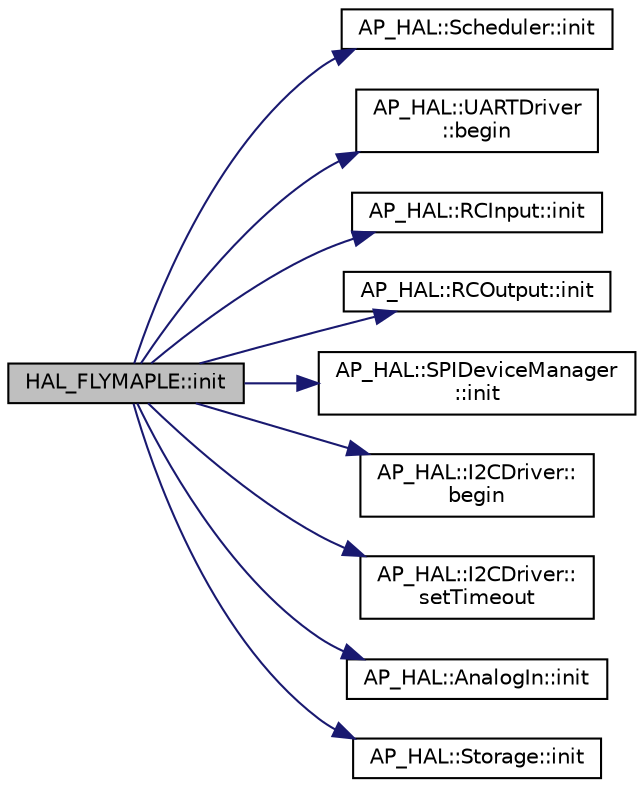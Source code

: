 digraph "HAL_FLYMAPLE::init"
{
 // INTERACTIVE_SVG=YES
  edge [fontname="Helvetica",fontsize="10",labelfontname="Helvetica",labelfontsize="10"];
  node [fontname="Helvetica",fontsize="10",shape=record];
  rankdir="LR";
  Node1 [label="HAL_FLYMAPLE::init",height=0.2,width=0.4,color="black", fillcolor="grey75", style="filled" fontcolor="black"];
  Node1 -> Node2 [color="midnightblue",fontsize="10",style="solid",fontname="Helvetica"];
  Node2 [label="AP_HAL::Scheduler::init",height=0.2,width=0.4,color="black", fillcolor="white", style="filled",URL="$classAP__HAL_1_1Scheduler.html#a73404760256b0274f21958e334bb3f41"];
  Node1 -> Node3 [color="midnightblue",fontsize="10",style="solid",fontname="Helvetica"];
  Node3 [label="AP_HAL::UARTDriver\l::begin",height=0.2,width=0.4,color="black", fillcolor="white", style="filled",URL="$classAP__HAL_1_1UARTDriver.html#a2a83124757f6f8f6eb4d25b11c9cb97e"];
  Node1 -> Node4 [color="midnightblue",fontsize="10",style="solid",fontname="Helvetica"];
  Node4 [label="AP_HAL::RCInput::init",height=0.2,width=0.4,color="black", fillcolor="white", style="filled",URL="$classAP__HAL_1_1RCInput.html#ac493ee76044b9dc2f5e46f4e8a6f317e"];
  Node1 -> Node5 [color="midnightblue",fontsize="10",style="solid",fontname="Helvetica"];
  Node5 [label="AP_HAL::RCOutput::init",height=0.2,width=0.4,color="black", fillcolor="white", style="filled",URL="$classAP__HAL_1_1RCOutput.html#a5c4d35014aa28bd529e18fed0525638c"];
  Node1 -> Node6 [color="midnightblue",fontsize="10",style="solid",fontname="Helvetica"];
  Node6 [label="AP_HAL::SPIDeviceManager\l::init",height=0.2,width=0.4,color="black", fillcolor="white", style="filled",URL="$classAP__HAL_1_1SPIDeviceManager.html#a81271f8b80957303d0bf0341d97fdaeb"];
  Node1 -> Node7 [color="midnightblue",fontsize="10",style="solid",fontname="Helvetica"];
  Node7 [label="AP_HAL::I2CDriver::\lbegin",height=0.2,width=0.4,color="black", fillcolor="white", style="filled",URL="$classAP__HAL_1_1I2CDriver.html#ac20689a83fe43d22229ea3111bdaf26d"];
  Node1 -> Node8 [color="midnightblue",fontsize="10",style="solid",fontname="Helvetica"];
  Node8 [label="AP_HAL::I2CDriver::\lsetTimeout",height=0.2,width=0.4,color="black", fillcolor="white", style="filled",URL="$classAP__HAL_1_1I2CDriver.html#a555e94982ec704b7538adcf87aae2080"];
  Node1 -> Node9 [color="midnightblue",fontsize="10",style="solid",fontname="Helvetica"];
  Node9 [label="AP_HAL::AnalogIn::init",height=0.2,width=0.4,color="black", fillcolor="white", style="filled",URL="$classAP__HAL_1_1AnalogIn.html#a050b6e10dc6caf8b5ca2e594345e0e06"];
  Node1 -> Node10 [color="midnightblue",fontsize="10",style="solid",fontname="Helvetica"];
  Node10 [label="AP_HAL::Storage::init",height=0.2,width=0.4,color="black", fillcolor="white", style="filled",URL="$classAP__HAL_1_1Storage.html#ab6482299a2d726448cd95e17cf0eae84"];
}
